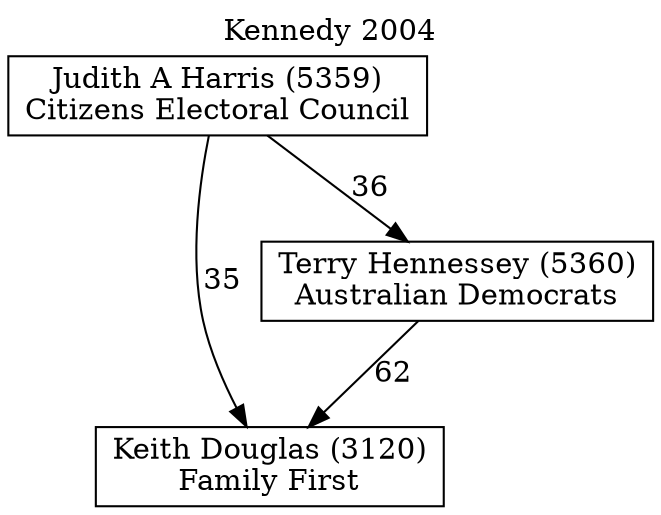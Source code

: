 // House preference flow
digraph "Keith Douglas (3120)_Kennedy_2004" {
	graph [label="Kennedy 2004" labelloc=t mclimit=10]
	node [shape=box]
	"Keith Douglas (3120)" [label="Keith Douglas (3120)
Family First"]
	"Terry Hennessey (5360)" [label="Terry Hennessey (5360)
Australian Democrats"]
	"Judith A Harris (5359)" [label="Judith A Harris (5359)
Citizens Electoral Council"]
	"Terry Hennessey (5360)" -> "Keith Douglas (3120)" [label=62]
	"Judith A Harris (5359)" -> "Terry Hennessey (5360)" [label=36]
	"Judith A Harris (5359)" -> "Keith Douglas (3120)" [label=35]
}
